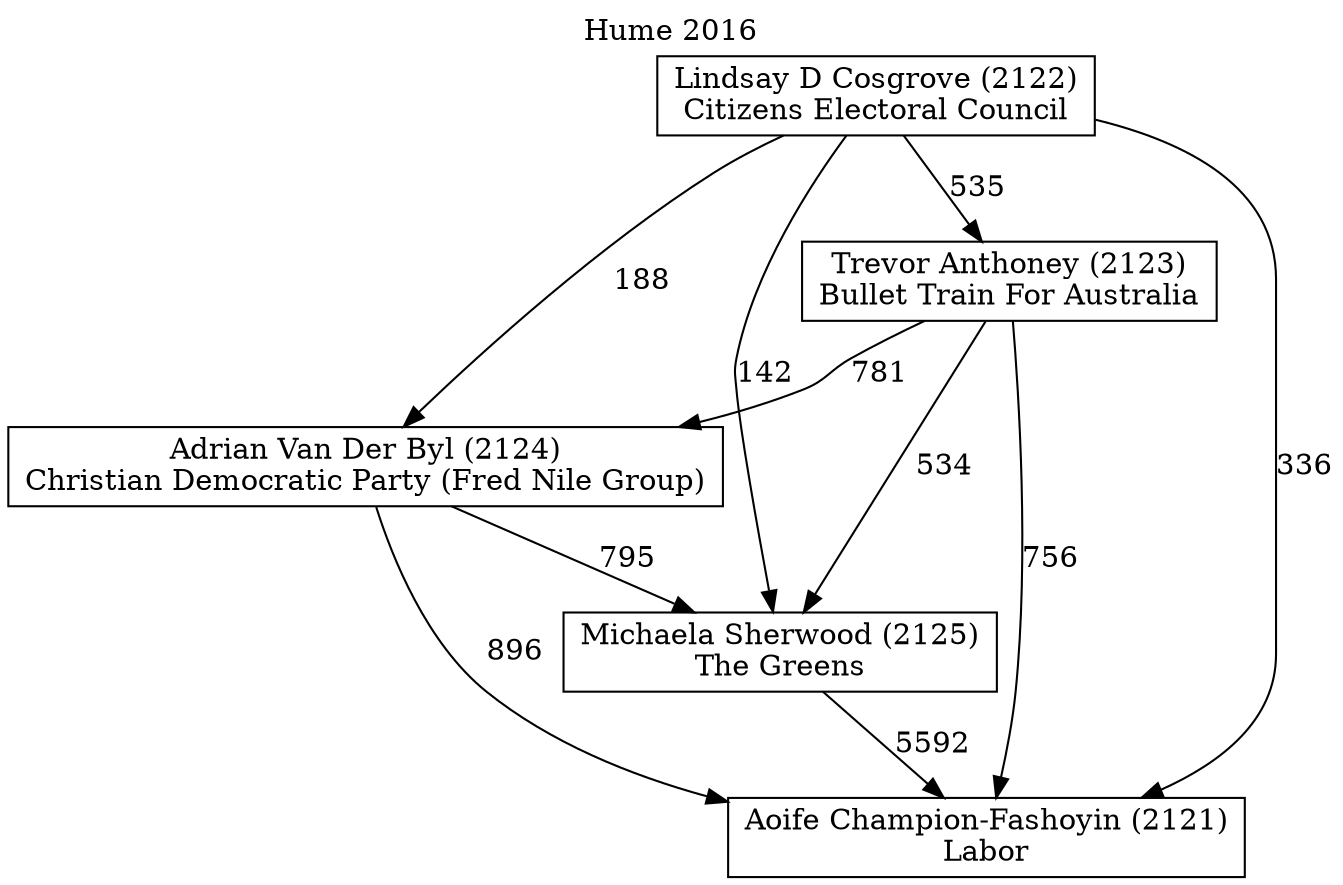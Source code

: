 // House preference flow
digraph "Aoife Champion-Fashoyin (2121)_Hume_2016" {
	graph [label="Hume 2016" labelloc=t mclimit=10]
	node [shape=box]
	"Aoife Champion-Fashoyin (2121)" [label="Aoife Champion-Fashoyin (2121)
Labor"]
	"Adrian Van Der Byl (2124)" [label="Adrian Van Der Byl (2124)
Christian Democratic Party (Fred Nile Group)"]
	"Lindsay D Cosgrove (2122)" [label="Lindsay D Cosgrove (2122)
Citizens Electoral Council"]
	"Trevor Anthoney (2123)" [label="Trevor Anthoney (2123)
Bullet Train For Australia"]
	"Michaela Sherwood (2125)" [label="Michaela Sherwood (2125)
The Greens"]
	"Trevor Anthoney (2123)" -> "Adrian Van Der Byl (2124)" [label=781]
	"Adrian Van Der Byl (2124)" -> "Michaela Sherwood (2125)" [label=795]
	"Trevor Anthoney (2123)" -> "Aoife Champion-Fashoyin (2121)" [label=756]
	"Lindsay D Cosgrove (2122)" -> "Aoife Champion-Fashoyin (2121)" [label=336]
	"Lindsay D Cosgrove (2122)" -> "Adrian Van Der Byl (2124)" [label=188]
	"Lindsay D Cosgrove (2122)" -> "Michaela Sherwood (2125)" [label=142]
	"Adrian Van Der Byl (2124)" -> "Aoife Champion-Fashoyin (2121)" [label=896]
	"Michaela Sherwood (2125)" -> "Aoife Champion-Fashoyin (2121)" [label=5592]
	"Trevor Anthoney (2123)" -> "Michaela Sherwood (2125)" [label=534]
	"Lindsay D Cosgrove (2122)" -> "Trevor Anthoney (2123)" [label=535]
}
